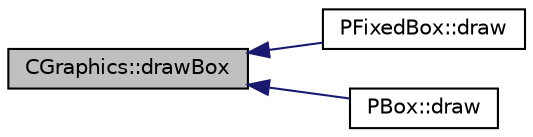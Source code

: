 digraph "CGraphics::drawBox"
{
 // INTERACTIVE_SVG=YES
  edge [fontname="Helvetica",fontsize="10",labelfontname="Helvetica",labelfontsize="10"];
  node [fontname="Helvetica",fontsize="10",shape=record];
  rankdir="LR";
  Node1 [label="CGraphics::drawBox",height=0.2,width=0.4,color="black", fillcolor="grey75", style="filled", fontcolor="black"];
  Node1 -> Node2 [dir="back",color="midnightblue",fontsize="10",style="solid",fontname="Helvetica"];
  Node2 [label="PFixedBox::draw",height=0.2,width=0.4,color="black", fillcolor="white", style="filled",URL="$d6/d5f/class_p_fixed_box.html#a47cd79e15e6ac232e662a06e5fa7190c"];
  Node1 -> Node3 [dir="back",color="midnightblue",fontsize="10",style="solid",fontname="Helvetica"];
  Node3 [label="PBox::draw",height=0.2,width=0.4,color="black", fillcolor="white", style="filled",URL="$db/d7a/class_p_box.html#a48b3e2aef27de324990eda1a34fd2872"];
}
